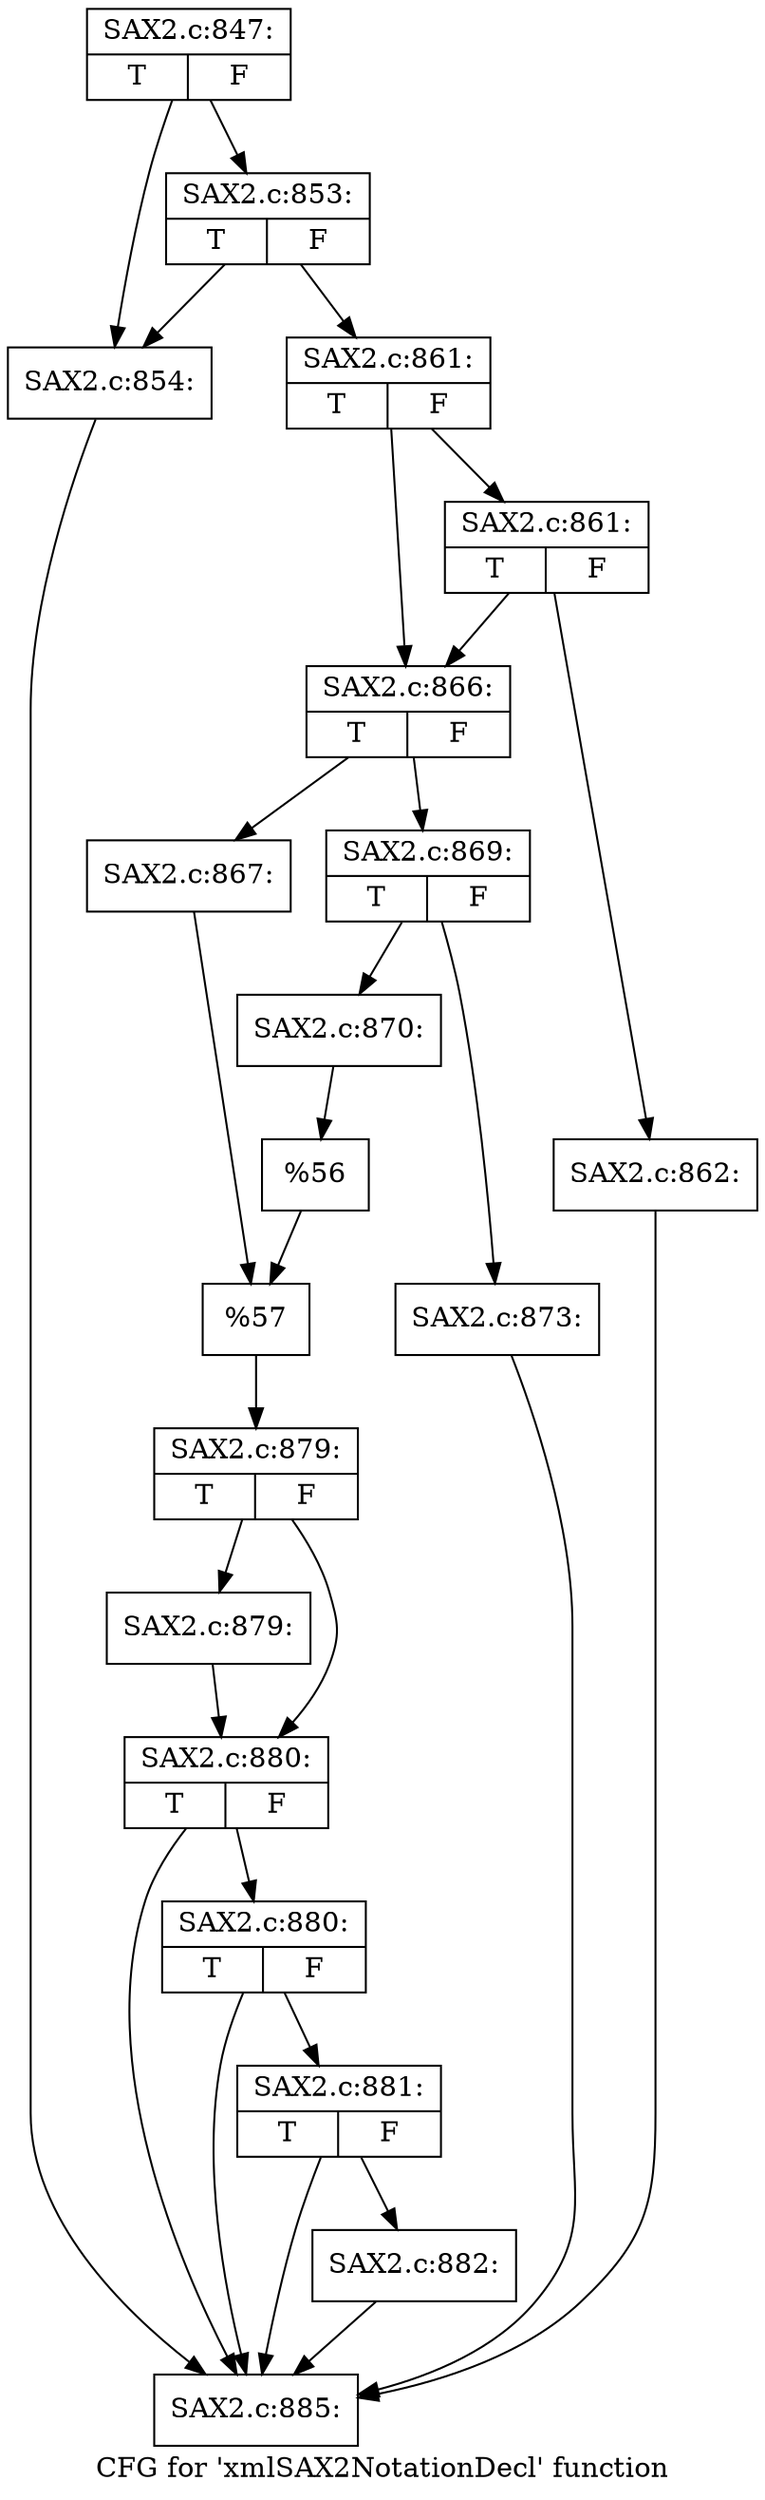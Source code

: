 digraph "CFG for 'xmlSAX2NotationDecl' function" {
	label="CFG for 'xmlSAX2NotationDecl' function";

	Node0x418e370 [shape=record,label="{SAX2.c:847:|{<s0>T|<s1>F}}"];
	Node0x418e370 -> Node0x419b2a0;
	Node0x418e370 -> Node0x419b340;
	Node0x419b340 [shape=record,label="{SAX2.c:853:|{<s0>T|<s1>F}}"];
	Node0x419b340 -> Node0x419b2a0;
	Node0x419b340 -> Node0x419b2f0;
	Node0x419b2a0 [shape=record,label="{SAX2.c:854:}"];
	Node0x419b2a0 -> Node0x4161520;
	Node0x419b2f0 [shape=record,label="{SAX2.c:861:|{<s0>T|<s1>F}}"];
	Node0x419b2f0 -> Node0x419bb70;
	Node0x419b2f0 -> Node0x419bb20;
	Node0x419bb70 [shape=record,label="{SAX2.c:861:|{<s0>T|<s1>F}}"];
	Node0x419bb70 -> Node0x419ba80;
	Node0x419bb70 -> Node0x419bb20;
	Node0x419ba80 [shape=record,label="{SAX2.c:862:}"];
	Node0x419ba80 -> Node0x4161520;
	Node0x419bb20 [shape=record,label="{SAX2.c:866:|{<s0>T|<s1>F}}"];
	Node0x419bb20 -> Node0x419c6a0;
	Node0x419bb20 -> Node0x419c740;
	Node0x419c6a0 [shape=record,label="{SAX2.c:867:}"];
	Node0x419c6a0 -> Node0x419c6f0;
	Node0x419c740 [shape=record,label="{SAX2.c:869:|{<s0>T|<s1>F}}"];
	Node0x419c740 -> Node0x419d4b0;
	Node0x419c740 -> Node0x419dd10;
	Node0x419d4b0 [shape=record,label="{SAX2.c:870:}"];
	Node0x419d4b0 -> Node0x419dcc0;
	Node0x419dd10 [shape=record,label="{SAX2.c:873:}"];
	Node0x419dd10 -> Node0x4161520;
	Node0x419dcc0 [shape=record,label="{%56}"];
	Node0x419dcc0 -> Node0x419c6f0;
	Node0x419c6f0 [shape=record,label="{%57}"];
	Node0x419c6f0 -> Node0x419bad0;
	Node0x419bad0 [shape=record,label="{SAX2.c:879:|{<s0>T|<s1>F}}"];
	Node0x419bad0 -> Node0x41409a0;
	Node0x419bad0 -> Node0x41409f0;
	Node0x41409a0 [shape=record,label="{SAX2.c:879:}"];
	Node0x41409a0 -> Node0x41409f0;
	Node0x41409f0 [shape=record,label="{SAX2.c:880:|{<s0>T|<s1>F}}"];
	Node0x41409f0 -> Node0x41615f0;
	Node0x41409f0 -> Node0x4161520;
	Node0x41615f0 [shape=record,label="{SAX2.c:880:|{<s0>T|<s1>F}}"];
	Node0x41615f0 -> Node0x4161570;
	Node0x41615f0 -> Node0x4161520;
	Node0x4161570 [shape=record,label="{SAX2.c:881:|{<s0>T|<s1>F}}"];
	Node0x4161570 -> Node0x4140d60;
	Node0x4161570 -> Node0x4161520;
	Node0x4140d60 [shape=record,label="{SAX2.c:882:}"];
	Node0x4140d60 -> Node0x4161520;
	Node0x4161520 [shape=record,label="{SAX2.c:885:}"];
}
